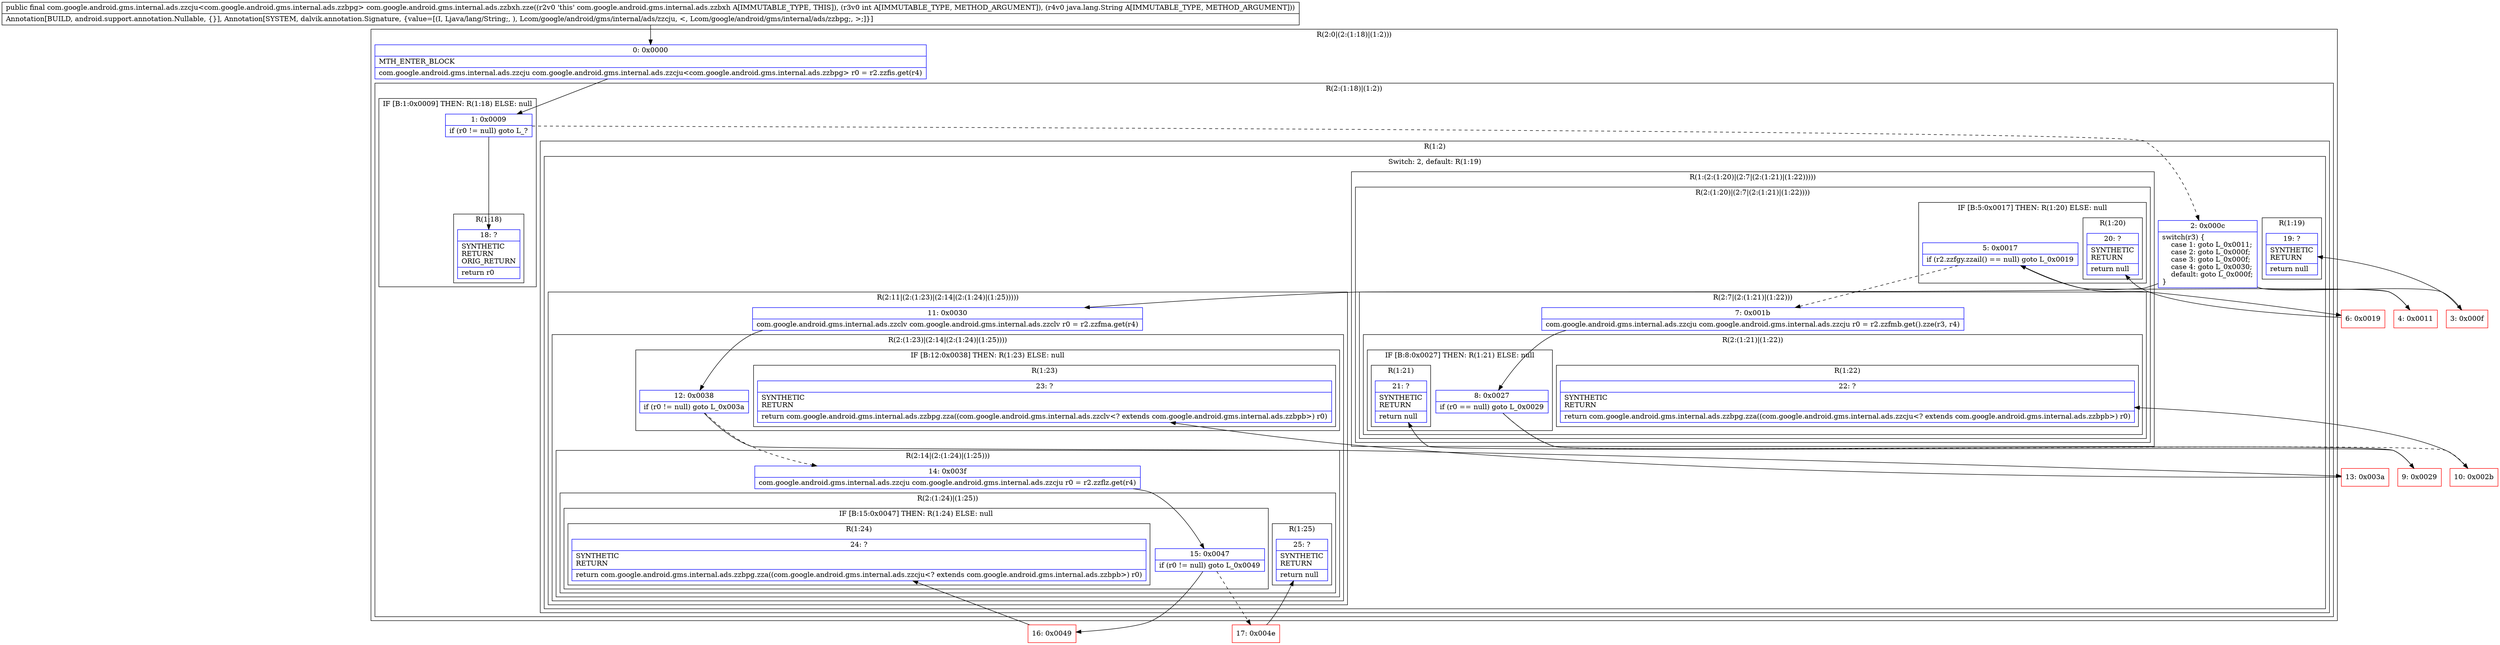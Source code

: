 digraph "CFG forcom.google.android.gms.internal.ads.zzbxh.zze(ILjava\/lang\/String;)Lcom\/google\/android\/gms\/internal\/ads\/zzcju;" {
subgraph cluster_Region_1413271407 {
label = "R(2:0|(2:(1:18)|(1:2)))";
node [shape=record,color=blue];
Node_0 [shape=record,label="{0\:\ 0x0000|MTH_ENTER_BLOCK\l|com.google.android.gms.internal.ads.zzcju com.google.android.gms.internal.ads.zzcju\<com.google.android.gms.internal.ads.zzbpg\> r0 = r2.zzfis.get(r4)\l}"];
subgraph cluster_Region_189430750 {
label = "R(2:(1:18)|(1:2))";
node [shape=record,color=blue];
subgraph cluster_IfRegion_1646210689 {
label = "IF [B:1:0x0009] THEN: R(1:18) ELSE: null";
node [shape=record,color=blue];
Node_1 [shape=record,label="{1\:\ 0x0009|if (r0 != null) goto L_?\l}"];
subgraph cluster_Region_475886137 {
label = "R(1:18)";
node [shape=record,color=blue];
Node_18 [shape=record,label="{18\:\ ?|SYNTHETIC\lRETURN\lORIG_RETURN\l|return r0\l}"];
}
}
subgraph cluster_Region_525433260 {
label = "R(1:2)";
node [shape=record,color=blue];
subgraph cluster_SwitchRegion_460195991 {
label = "Switch: 2, default: R(1:19)";
node [shape=record,color=blue];
Node_2 [shape=record,label="{2\:\ 0x000c|switch(r3) \{\l    case 1: goto L_0x0011;\l    case 2: goto L_0x000f;\l    case 3: goto L_0x000f;\l    case 4: goto L_0x0030;\l    default: goto L_0x000f;\l\}\l}"];
subgraph cluster_Region_686353352 {
label = "R(1:(2:(1:20)|(2:7|(2:(1:21)|(1:22)))))";
node [shape=record,color=blue];
subgraph cluster_Region_1881465216 {
label = "R(2:(1:20)|(2:7|(2:(1:21)|(1:22))))";
node [shape=record,color=blue];
subgraph cluster_IfRegion_1689025073 {
label = "IF [B:5:0x0017] THEN: R(1:20) ELSE: null";
node [shape=record,color=blue];
Node_5 [shape=record,label="{5\:\ 0x0017|if (r2.zzfgy.zzail() == null) goto L_0x0019\l}"];
subgraph cluster_Region_258866307 {
label = "R(1:20)";
node [shape=record,color=blue];
Node_20 [shape=record,label="{20\:\ ?|SYNTHETIC\lRETURN\l|return null\l}"];
}
}
subgraph cluster_Region_1278246247 {
label = "R(2:7|(2:(1:21)|(1:22)))";
node [shape=record,color=blue];
Node_7 [shape=record,label="{7\:\ 0x001b|com.google.android.gms.internal.ads.zzcju com.google.android.gms.internal.ads.zzcju r0 = r2.zzfmb.get().zze(r3, r4)\l}"];
subgraph cluster_Region_1614077965 {
label = "R(2:(1:21)|(1:22))";
node [shape=record,color=blue];
subgraph cluster_IfRegion_1294677143 {
label = "IF [B:8:0x0027] THEN: R(1:21) ELSE: null";
node [shape=record,color=blue];
Node_8 [shape=record,label="{8\:\ 0x0027|if (r0 == null) goto L_0x0029\l}"];
subgraph cluster_Region_936064362 {
label = "R(1:21)";
node [shape=record,color=blue];
Node_21 [shape=record,label="{21\:\ ?|SYNTHETIC\lRETURN\l|return null\l}"];
}
}
subgraph cluster_Region_1022826888 {
label = "R(1:22)";
node [shape=record,color=blue];
Node_22 [shape=record,label="{22\:\ ?|SYNTHETIC\lRETURN\l|return com.google.android.gms.internal.ads.zzbpg.zza((com.google.android.gms.internal.ads.zzcju\<? extends com.google.android.gms.internal.ads.zzbpb\>) r0)\l}"];
}
}
}
}
}
subgraph cluster_Region_577857120 {
label = "R(2:11|(2:(1:23)|(2:14|(2:(1:24)|(1:25)))))";
node [shape=record,color=blue];
Node_11 [shape=record,label="{11\:\ 0x0030|com.google.android.gms.internal.ads.zzclv com.google.android.gms.internal.ads.zzclv r0 = r2.zzfma.get(r4)\l}"];
subgraph cluster_Region_808565840 {
label = "R(2:(1:23)|(2:14|(2:(1:24)|(1:25))))";
node [shape=record,color=blue];
subgraph cluster_IfRegion_268735222 {
label = "IF [B:12:0x0038] THEN: R(1:23) ELSE: null";
node [shape=record,color=blue];
Node_12 [shape=record,label="{12\:\ 0x0038|if (r0 != null) goto L_0x003a\l}"];
subgraph cluster_Region_200596817 {
label = "R(1:23)";
node [shape=record,color=blue];
Node_23 [shape=record,label="{23\:\ ?|SYNTHETIC\lRETURN\l|return com.google.android.gms.internal.ads.zzbpg.zza((com.google.android.gms.internal.ads.zzclv\<? extends com.google.android.gms.internal.ads.zzbpb\>) r0)\l}"];
}
}
subgraph cluster_Region_2085599916 {
label = "R(2:14|(2:(1:24)|(1:25)))";
node [shape=record,color=blue];
Node_14 [shape=record,label="{14\:\ 0x003f|com.google.android.gms.internal.ads.zzcju com.google.android.gms.internal.ads.zzcju r0 = r2.zzflz.get(r4)\l}"];
subgraph cluster_Region_1356384049 {
label = "R(2:(1:24)|(1:25))";
node [shape=record,color=blue];
subgraph cluster_IfRegion_1436844323 {
label = "IF [B:15:0x0047] THEN: R(1:24) ELSE: null";
node [shape=record,color=blue];
Node_15 [shape=record,label="{15\:\ 0x0047|if (r0 != null) goto L_0x0049\l}"];
subgraph cluster_Region_1627601475 {
label = "R(1:24)";
node [shape=record,color=blue];
Node_24 [shape=record,label="{24\:\ ?|SYNTHETIC\lRETURN\l|return com.google.android.gms.internal.ads.zzbpg.zza((com.google.android.gms.internal.ads.zzcju\<? extends com.google.android.gms.internal.ads.zzbpb\>) r0)\l}"];
}
}
subgraph cluster_Region_397107631 {
label = "R(1:25)";
node [shape=record,color=blue];
Node_25 [shape=record,label="{25\:\ ?|SYNTHETIC\lRETURN\l|return null\l}"];
}
}
}
}
}
subgraph cluster_Region_2040886869 {
label = "R(1:19)";
node [shape=record,color=blue];
Node_19 [shape=record,label="{19\:\ ?|SYNTHETIC\lRETURN\l|return null\l}"];
}
}
}
}
}
Node_3 [shape=record,color=red,label="{3\:\ 0x000f}"];
Node_4 [shape=record,color=red,label="{4\:\ 0x0011}"];
Node_6 [shape=record,color=red,label="{6\:\ 0x0019}"];
Node_9 [shape=record,color=red,label="{9\:\ 0x0029}"];
Node_10 [shape=record,color=red,label="{10\:\ 0x002b}"];
Node_13 [shape=record,color=red,label="{13\:\ 0x003a}"];
Node_16 [shape=record,color=red,label="{16\:\ 0x0049}"];
Node_17 [shape=record,color=red,label="{17\:\ 0x004e}"];
MethodNode[shape=record,label="{public final com.google.android.gms.internal.ads.zzcju\<com.google.android.gms.internal.ads.zzbpg\> com.google.android.gms.internal.ads.zzbxh.zze((r2v0 'this' com.google.android.gms.internal.ads.zzbxh A[IMMUTABLE_TYPE, THIS]), (r3v0 int A[IMMUTABLE_TYPE, METHOD_ARGUMENT]), (r4v0 java.lang.String A[IMMUTABLE_TYPE, METHOD_ARGUMENT]))  | Annotation[BUILD, android.support.annotation.Nullable, \{\}], Annotation[SYSTEM, dalvik.annotation.Signature, \{value=[(I, Ljava\/lang\/String;, ), Lcom\/google\/android\/gms\/internal\/ads\/zzcju, \<, Lcom\/google\/android\/gms\/internal\/ads\/zzbpg;, \>;]\}]\l}"];
MethodNode -> Node_0;
Node_0 -> Node_1;
Node_1 -> Node_2[style=dashed];
Node_1 -> Node_18;
Node_2 -> Node_3;
Node_2 -> Node_4;
Node_2 -> Node_11;
Node_5 -> Node_6;
Node_5 -> Node_7[style=dashed];
Node_7 -> Node_8;
Node_8 -> Node_9;
Node_8 -> Node_10[style=dashed];
Node_11 -> Node_12;
Node_12 -> Node_13;
Node_12 -> Node_14[style=dashed];
Node_14 -> Node_15;
Node_15 -> Node_16;
Node_15 -> Node_17[style=dashed];
Node_3 -> Node_19;
Node_4 -> Node_5;
Node_6 -> Node_20;
Node_9 -> Node_21;
Node_10 -> Node_22;
Node_13 -> Node_23;
Node_16 -> Node_24;
Node_17 -> Node_25;
}

